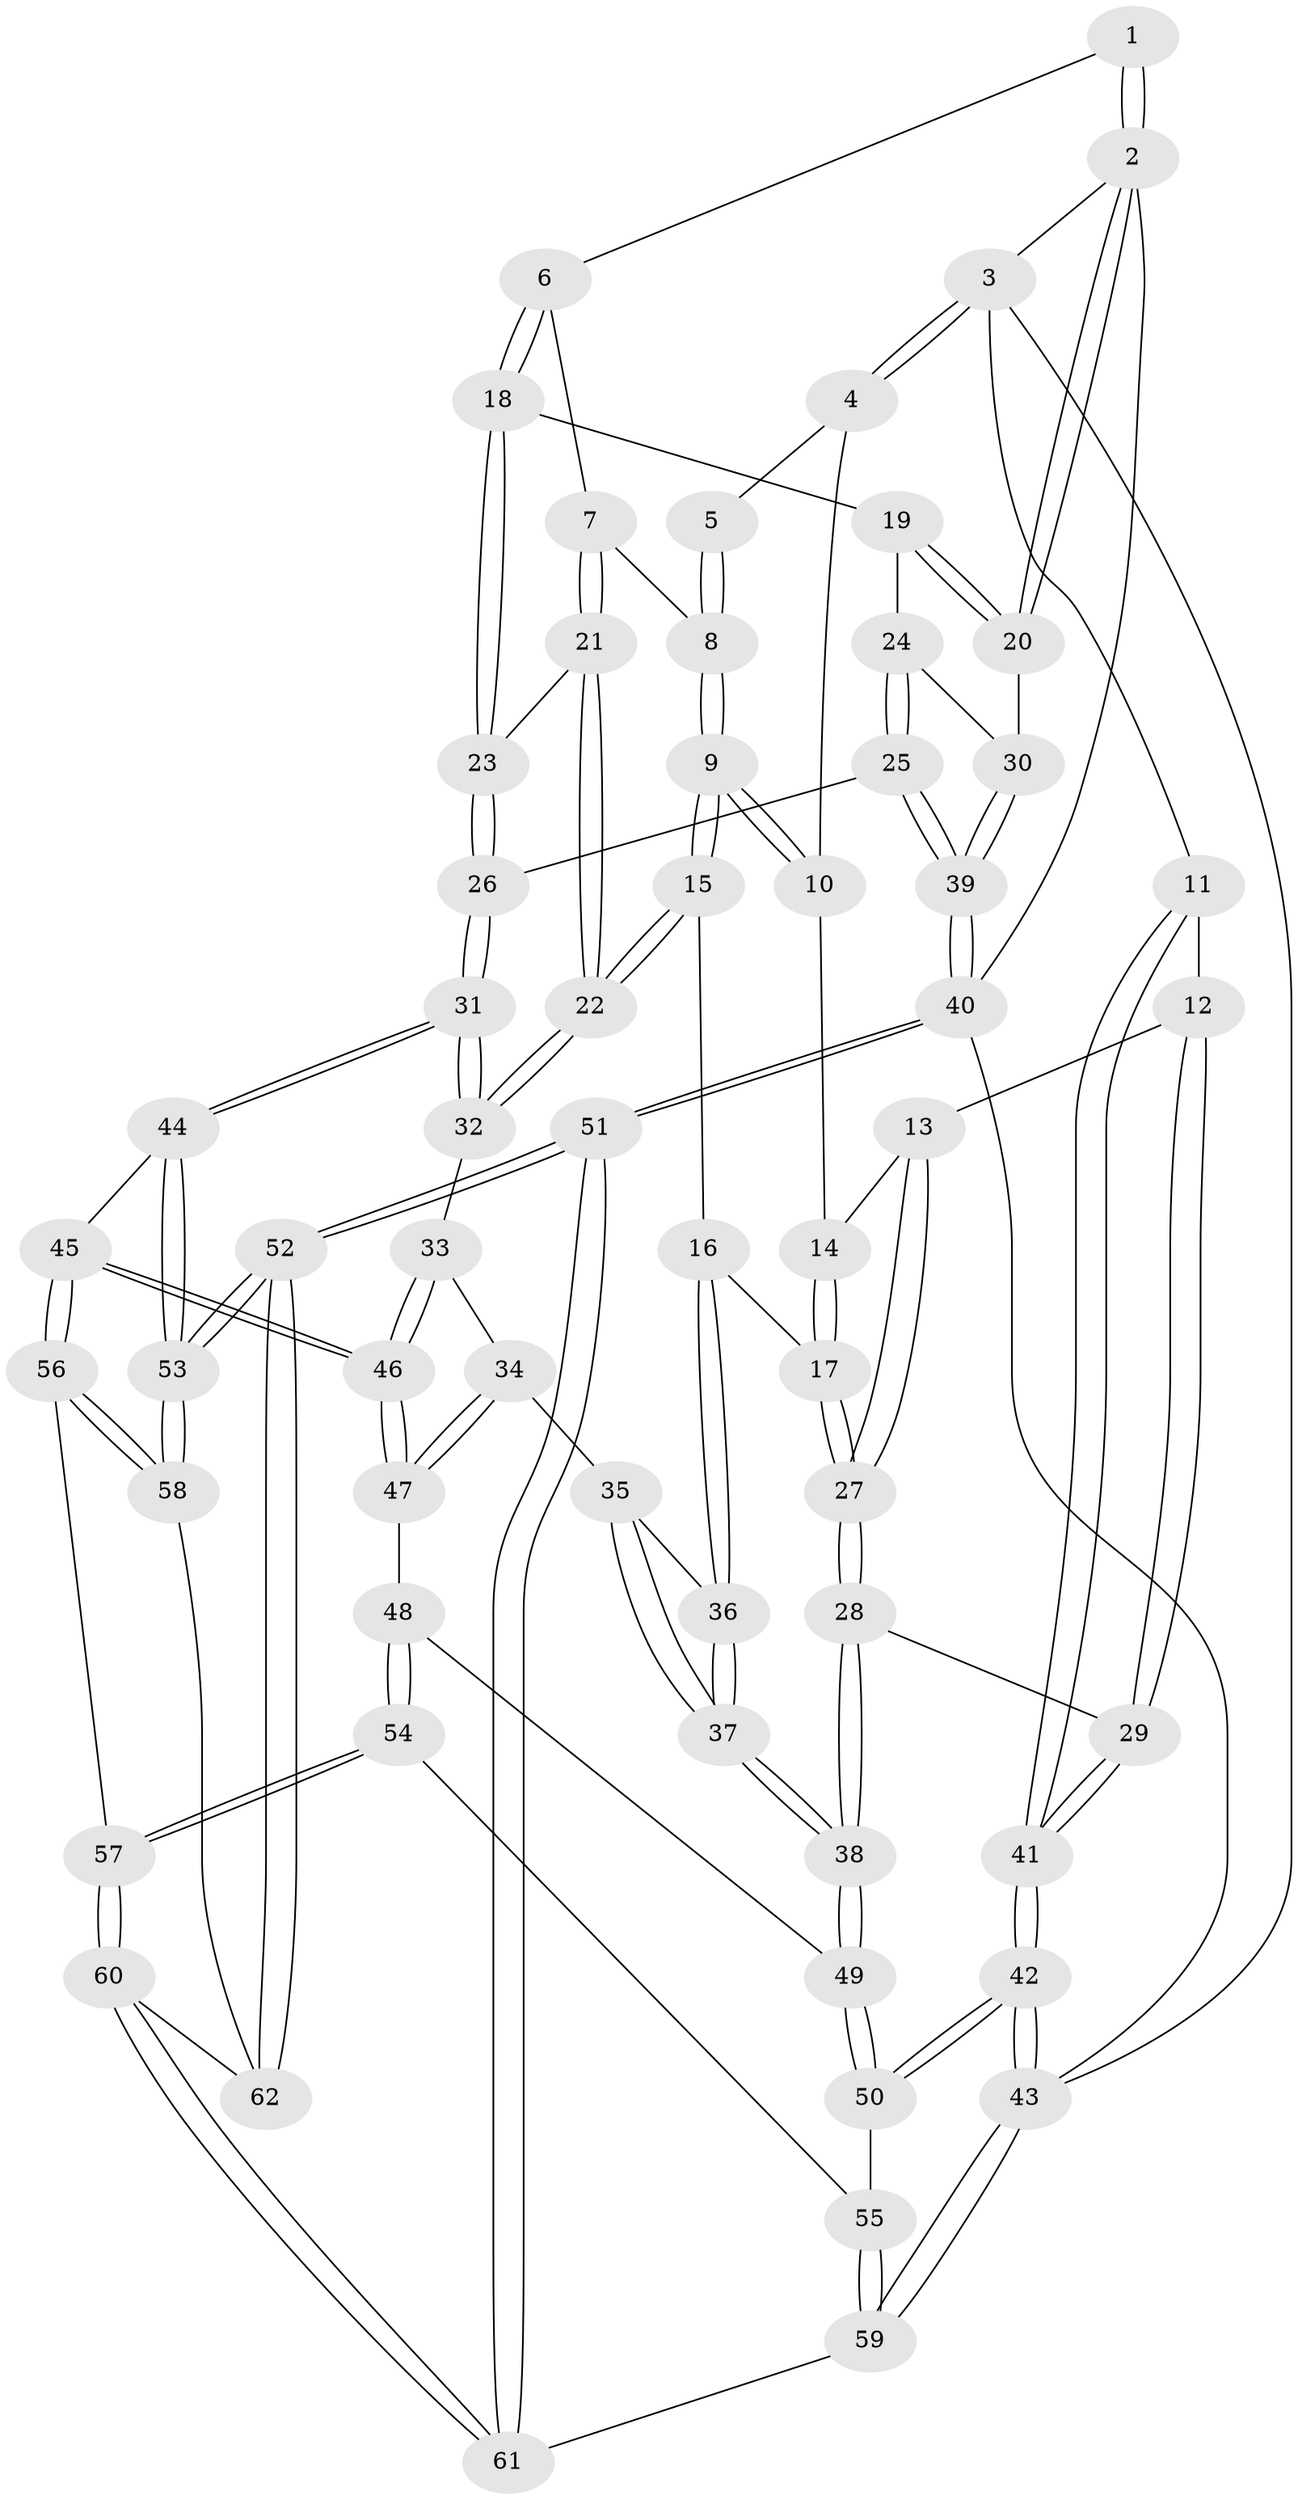 // coarse degree distribution, {4: 0.5675675675675675, 5: 0.24324324324324326, 6: 0.08108108108108109, 3: 0.08108108108108109, 2: 0.02702702702702703}
// Generated by graph-tools (version 1.1) at 2025/24/03/03/25 07:24:33]
// undirected, 62 vertices, 152 edges
graph export_dot {
graph [start="1"]
  node [color=gray90,style=filled];
  1 [pos="+0.5708679788877061+0"];
  2 [pos="+1+0"];
  3 [pos="+0+0"];
  4 [pos="+0.3221728146273739+0"];
  5 [pos="+0.45657050125496507+0"];
  6 [pos="+0.6745829183046333+0.04146395145483834"];
  7 [pos="+0.5371738433020202+0.1666089661975131"];
  8 [pos="+0.49586945319567344+0.09470047610716864"];
  9 [pos="+0.3452824646670245+0.23126197708814375"];
  10 [pos="+0.30780674885198217+0"];
  11 [pos="+0+0.1111945305736274"];
  12 [pos="+0.052006273188555954+0.19236752534050452"];
  13 [pos="+0.07765615039958426+0.1929186888544967"];
  14 [pos="+0.20752980759736855+0.0451402805991216"];
  15 [pos="+0.34357847622424553+0.2453201005463312"];
  16 [pos="+0.30282919490528826+0.27717515323346"];
  17 [pos="+0.2562594872209465+0.28602590033904224"];
  18 [pos="+0.7509752670265718+0.1562763478240876"];
  19 [pos="+0.8016224736895813+0.16357826641857495"];
  20 [pos="+1+0"];
  21 [pos="+0.5593281318543198+0.27323550574870037"];
  22 [pos="+0.5493161783938578+0.28566434556001413"];
  23 [pos="+0.6548270363071714+0.23719414672194733"];
  24 [pos="+0.8585498412079353+0.29597569770148047"];
  25 [pos="+0.882974664712398+0.47103679469344545"];
  26 [pos="+0.8387390801898804+0.49933523585293255"];
  27 [pos="+0.2421110162292095+0.2908714341063927"];
  28 [pos="+0.16833658926675862+0.44471246397628095"];
  29 [pos="+0.08316212132796731+0.45458090145754376"];
  30 [pos="+1+0.06290032539583576"];
  31 [pos="+0.7860856603694524+0.5476320732861699"];
  32 [pos="+0.5566064283036172+0.39159225470671205"];
  33 [pos="+0.48948363622448954+0.44804634440541263"];
  34 [pos="+0.4322524344402703+0.4685139597016193"];
  35 [pos="+0.38772143456882446+0.43750851441286087"];
  36 [pos="+0.356481564389728+0.38260121658229934"];
  37 [pos="+0.22126198826255356+0.4990642946750164"];
  38 [pos="+0.216460402002309+0.5010018900932414"];
  39 [pos="+1+0.46409725323725887"];
  40 [pos="+1+1"];
  41 [pos="+0+0.5571511460631953"];
  42 [pos="+0+0.711424530032485"];
  43 [pos="+0+1"];
  44 [pos="+0.7809563539086108+0.5632081561707957"];
  45 [pos="+0.5751362063370272+0.661771606752527"];
  46 [pos="+0.5729008916398741+0.6601818147737963"];
  47 [pos="+0.38539454937413964+0.5955067656189573"];
  48 [pos="+0.3085510526629818+0.6399463154423131"];
  49 [pos="+0.25625950202100256+0.6047331877858263"];
  50 [pos="+0.007388358824434051+0.7026281963623418"];
  51 [pos="+1+1"];
  52 [pos="+0.9815601049721738+1"];
  53 [pos="+0.9026470780695912+0.9754859625767487"];
  54 [pos="+0.31296367272860576+0.6919527700850894"];
  55 [pos="+0.23899514426585475+0.8015359516802685"];
  56 [pos="+0.5635093371783888+0.7028691715354213"];
  57 [pos="+0.44624675425524896+0.8002209936853558"];
  58 [pos="+0.6444657245536888+0.8495546033109346"];
  59 [pos="+0.2412315916621673+1"];
  60 [pos="+0.44537923969810334+0.9115390004658175"];
  61 [pos="+0.30728552419062954+1"];
  62 [pos="+0.46999639080044353+0.9080823339189316"];
  1 -- 2;
  1 -- 2;
  1 -- 6;
  2 -- 3;
  2 -- 20;
  2 -- 20;
  2 -- 40;
  3 -- 4;
  3 -- 4;
  3 -- 11;
  3 -- 43;
  4 -- 5;
  4 -- 10;
  5 -- 8;
  5 -- 8;
  6 -- 7;
  6 -- 18;
  6 -- 18;
  7 -- 8;
  7 -- 21;
  7 -- 21;
  8 -- 9;
  8 -- 9;
  9 -- 10;
  9 -- 10;
  9 -- 15;
  9 -- 15;
  10 -- 14;
  11 -- 12;
  11 -- 41;
  11 -- 41;
  12 -- 13;
  12 -- 29;
  12 -- 29;
  13 -- 14;
  13 -- 27;
  13 -- 27;
  14 -- 17;
  14 -- 17;
  15 -- 16;
  15 -- 22;
  15 -- 22;
  16 -- 17;
  16 -- 36;
  16 -- 36;
  17 -- 27;
  17 -- 27;
  18 -- 19;
  18 -- 23;
  18 -- 23;
  19 -- 20;
  19 -- 20;
  19 -- 24;
  20 -- 30;
  21 -- 22;
  21 -- 22;
  21 -- 23;
  22 -- 32;
  22 -- 32;
  23 -- 26;
  23 -- 26;
  24 -- 25;
  24 -- 25;
  24 -- 30;
  25 -- 26;
  25 -- 39;
  25 -- 39;
  26 -- 31;
  26 -- 31;
  27 -- 28;
  27 -- 28;
  28 -- 29;
  28 -- 38;
  28 -- 38;
  29 -- 41;
  29 -- 41;
  30 -- 39;
  30 -- 39;
  31 -- 32;
  31 -- 32;
  31 -- 44;
  31 -- 44;
  32 -- 33;
  33 -- 34;
  33 -- 46;
  33 -- 46;
  34 -- 35;
  34 -- 47;
  34 -- 47;
  35 -- 36;
  35 -- 37;
  35 -- 37;
  36 -- 37;
  36 -- 37;
  37 -- 38;
  37 -- 38;
  38 -- 49;
  38 -- 49;
  39 -- 40;
  39 -- 40;
  40 -- 51;
  40 -- 51;
  40 -- 43;
  41 -- 42;
  41 -- 42;
  42 -- 43;
  42 -- 43;
  42 -- 50;
  42 -- 50;
  43 -- 59;
  43 -- 59;
  44 -- 45;
  44 -- 53;
  44 -- 53;
  45 -- 46;
  45 -- 46;
  45 -- 56;
  45 -- 56;
  46 -- 47;
  46 -- 47;
  47 -- 48;
  48 -- 49;
  48 -- 54;
  48 -- 54;
  49 -- 50;
  49 -- 50;
  50 -- 55;
  51 -- 52;
  51 -- 52;
  51 -- 61;
  51 -- 61;
  52 -- 53;
  52 -- 53;
  52 -- 62;
  52 -- 62;
  53 -- 58;
  53 -- 58;
  54 -- 55;
  54 -- 57;
  54 -- 57;
  55 -- 59;
  55 -- 59;
  56 -- 57;
  56 -- 58;
  56 -- 58;
  57 -- 60;
  57 -- 60;
  58 -- 62;
  59 -- 61;
  60 -- 61;
  60 -- 61;
  60 -- 62;
}
